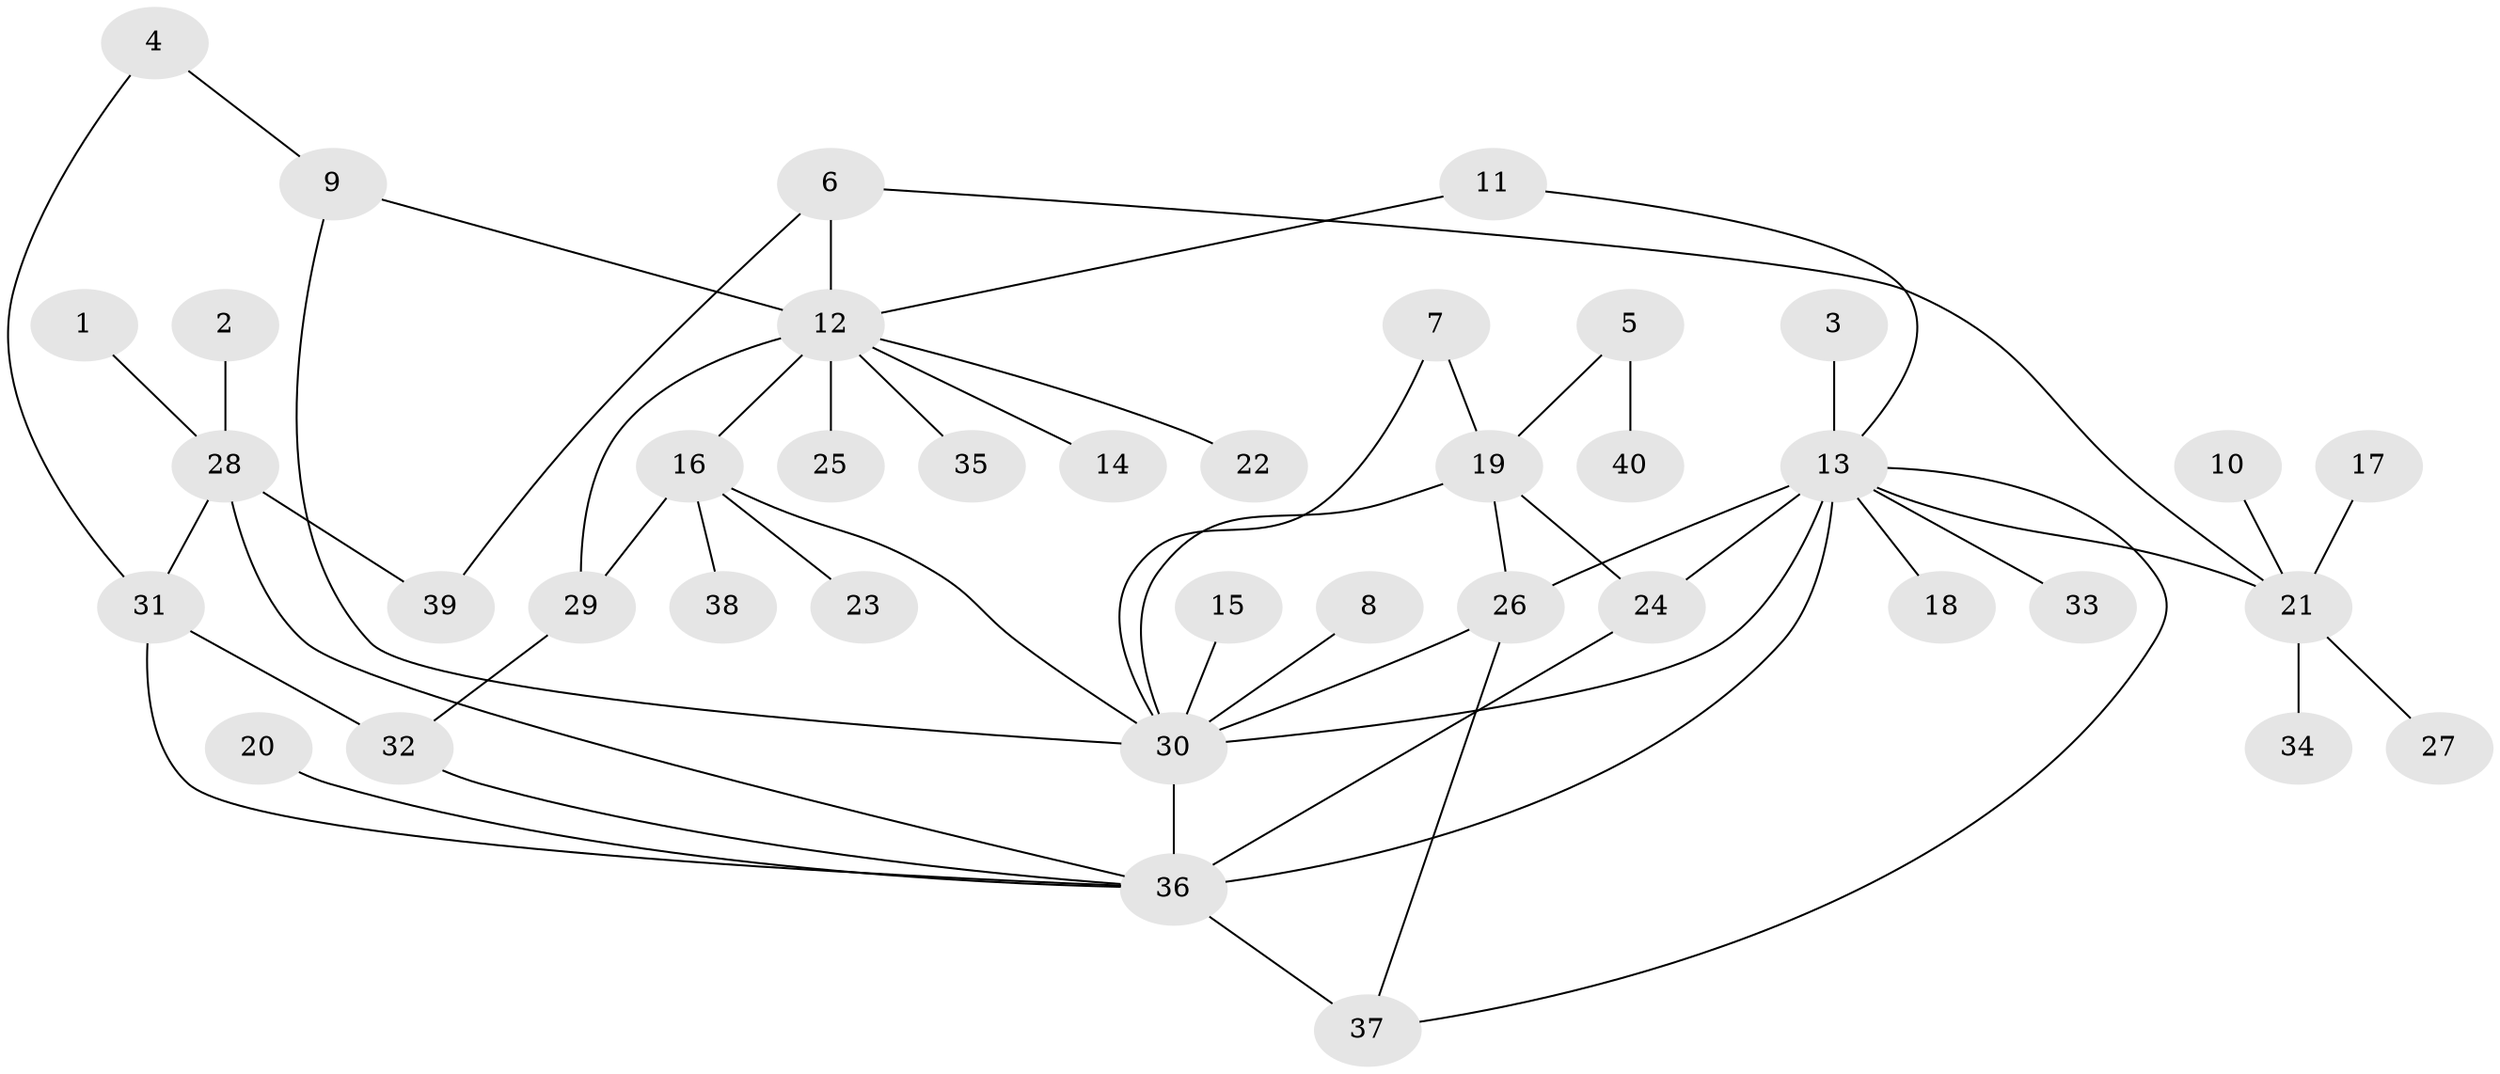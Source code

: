 // original degree distribution, {4: 0.05063291139240506, 12: 0.05063291139240506, 2: 0.17721518987341772, 5: 0.02531645569620253, 7: 0.0379746835443038, 1: 0.5443037974683544, 3: 0.10126582278481013, 8: 0.012658227848101266}
// Generated by graph-tools (version 1.1) at 2025/01/03/09/25 03:01:38]
// undirected, 40 vertices, 56 edges
graph export_dot {
graph [start="1"]
  node [color=gray90,style=filled];
  1;
  2;
  3;
  4;
  5;
  6;
  7;
  8;
  9;
  10;
  11;
  12;
  13;
  14;
  15;
  16;
  17;
  18;
  19;
  20;
  21;
  22;
  23;
  24;
  25;
  26;
  27;
  28;
  29;
  30;
  31;
  32;
  33;
  34;
  35;
  36;
  37;
  38;
  39;
  40;
  1 -- 28 [weight=1.0];
  2 -- 28 [weight=1.0];
  3 -- 13 [weight=1.0];
  4 -- 9 [weight=1.0];
  4 -- 31 [weight=1.0];
  5 -- 19 [weight=1.0];
  5 -- 40 [weight=1.0];
  6 -- 12 [weight=1.0];
  6 -- 21 [weight=1.0];
  6 -- 39 [weight=1.0];
  7 -- 19 [weight=1.0];
  7 -- 30 [weight=1.0];
  8 -- 30 [weight=1.0];
  9 -- 12 [weight=1.0];
  9 -- 30 [weight=1.0];
  10 -- 21 [weight=1.0];
  11 -- 12 [weight=1.0];
  11 -- 13 [weight=1.0];
  12 -- 14 [weight=1.0];
  12 -- 16 [weight=1.0];
  12 -- 22 [weight=1.0];
  12 -- 25 [weight=1.0];
  12 -- 29 [weight=2.0];
  12 -- 35 [weight=1.0];
  13 -- 18 [weight=1.0];
  13 -- 21 [weight=1.0];
  13 -- 24 [weight=1.0];
  13 -- 26 [weight=1.0];
  13 -- 30 [weight=1.0];
  13 -- 33 [weight=1.0];
  13 -- 36 [weight=1.0];
  13 -- 37 [weight=1.0];
  15 -- 30 [weight=1.0];
  16 -- 23 [weight=1.0];
  16 -- 29 [weight=1.0];
  16 -- 30 [weight=1.0];
  16 -- 38 [weight=1.0];
  17 -- 21 [weight=1.0];
  19 -- 24 [weight=1.0];
  19 -- 26 [weight=1.0];
  19 -- 30 [weight=1.0];
  20 -- 36 [weight=1.0];
  21 -- 27 [weight=1.0];
  21 -- 34 [weight=1.0];
  24 -- 36 [weight=1.0];
  26 -- 30 [weight=1.0];
  26 -- 37 [weight=1.0];
  28 -- 31 [weight=1.0];
  28 -- 36 [weight=1.0];
  28 -- 39 [weight=1.0];
  29 -- 32 [weight=1.0];
  30 -- 36 [weight=1.0];
  31 -- 32 [weight=1.0];
  31 -- 36 [weight=1.0];
  32 -- 36 [weight=1.0];
  36 -- 37 [weight=2.0];
}
